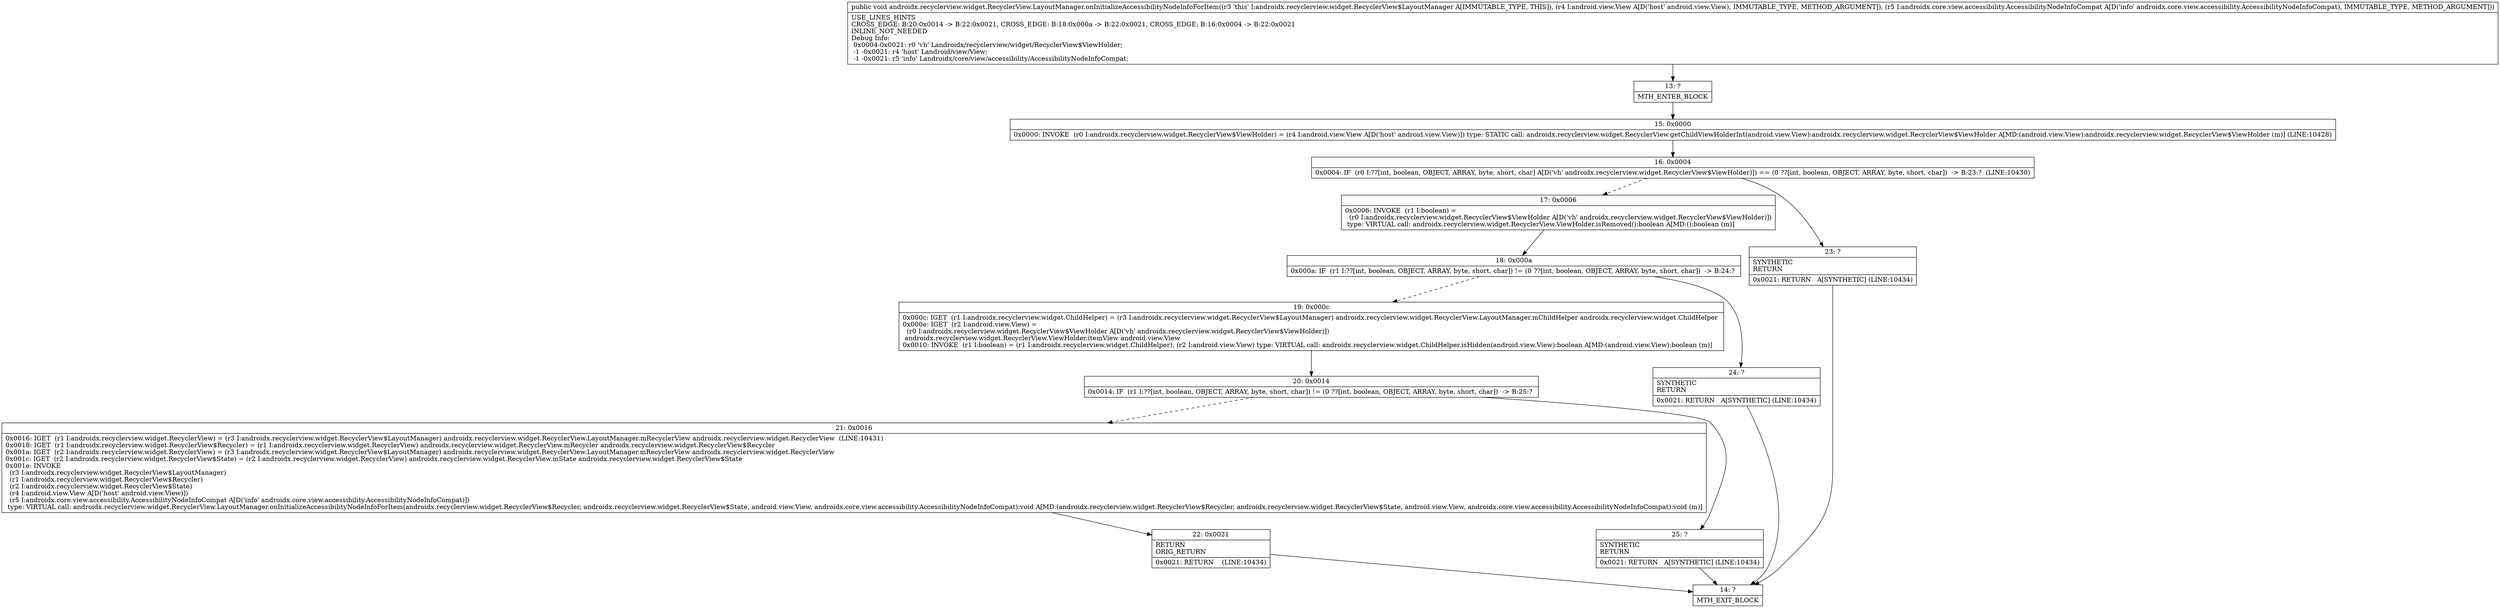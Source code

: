 digraph "CFG forandroidx.recyclerview.widget.RecyclerView.LayoutManager.onInitializeAccessibilityNodeInfoForItem(Landroid\/view\/View;Landroidx\/core\/view\/accessibility\/AccessibilityNodeInfoCompat;)V" {
Node_13 [shape=record,label="{13\:\ ?|MTH_ENTER_BLOCK\l}"];
Node_15 [shape=record,label="{15\:\ 0x0000|0x0000: INVOKE  (r0 I:androidx.recyclerview.widget.RecyclerView$ViewHolder) = (r4 I:android.view.View A[D('host' android.view.View)]) type: STATIC call: androidx.recyclerview.widget.RecyclerView.getChildViewHolderInt(android.view.View):androidx.recyclerview.widget.RecyclerView$ViewHolder A[MD:(android.view.View):androidx.recyclerview.widget.RecyclerView$ViewHolder (m)] (LINE:10428)\l}"];
Node_16 [shape=record,label="{16\:\ 0x0004|0x0004: IF  (r0 I:??[int, boolean, OBJECT, ARRAY, byte, short, char] A[D('vh' androidx.recyclerview.widget.RecyclerView$ViewHolder)]) == (0 ??[int, boolean, OBJECT, ARRAY, byte, short, char])  \-\> B:23:?  (LINE:10430)\l}"];
Node_17 [shape=record,label="{17\:\ 0x0006|0x0006: INVOKE  (r1 I:boolean) = \l  (r0 I:androidx.recyclerview.widget.RecyclerView$ViewHolder A[D('vh' androidx.recyclerview.widget.RecyclerView$ViewHolder)])\l type: VIRTUAL call: androidx.recyclerview.widget.RecyclerView.ViewHolder.isRemoved():boolean A[MD:():boolean (m)]\l}"];
Node_18 [shape=record,label="{18\:\ 0x000a|0x000a: IF  (r1 I:??[int, boolean, OBJECT, ARRAY, byte, short, char]) != (0 ??[int, boolean, OBJECT, ARRAY, byte, short, char])  \-\> B:24:? \l}"];
Node_19 [shape=record,label="{19\:\ 0x000c|0x000c: IGET  (r1 I:androidx.recyclerview.widget.ChildHelper) = (r3 I:androidx.recyclerview.widget.RecyclerView$LayoutManager) androidx.recyclerview.widget.RecyclerView.LayoutManager.mChildHelper androidx.recyclerview.widget.ChildHelper \l0x000e: IGET  (r2 I:android.view.View) = \l  (r0 I:androidx.recyclerview.widget.RecyclerView$ViewHolder A[D('vh' androidx.recyclerview.widget.RecyclerView$ViewHolder)])\l androidx.recyclerview.widget.RecyclerView.ViewHolder.itemView android.view.View \l0x0010: INVOKE  (r1 I:boolean) = (r1 I:androidx.recyclerview.widget.ChildHelper), (r2 I:android.view.View) type: VIRTUAL call: androidx.recyclerview.widget.ChildHelper.isHidden(android.view.View):boolean A[MD:(android.view.View):boolean (m)]\l}"];
Node_20 [shape=record,label="{20\:\ 0x0014|0x0014: IF  (r1 I:??[int, boolean, OBJECT, ARRAY, byte, short, char]) != (0 ??[int, boolean, OBJECT, ARRAY, byte, short, char])  \-\> B:25:? \l}"];
Node_21 [shape=record,label="{21\:\ 0x0016|0x0016: IGET  (r1 I:androidx.recyclerview.widget.RecyclerView) = (r3 I:androidx.recyclerview.widget.RecyclerView$LayoutManager) androidx.recyclerview.widget.RecyclerView.LayoutManager.mRecyclerView androidx.recyclerview.widget.RecyclerView  (LINE:10431)\l0x0018: IGET  (r1 I:androidx.recyclerview.widget.RecyclerView$Recycler) = (r1 I:androidx.recyclerview.widget.RecyclerView) androidx.recyclerview.widget.RecyclerView.mRecycler androidx.recyclerview.widget.RecyclerView$Recycler \l0x001a: IGET  (r2 I:androidx.recyclerview.widget.RecyclerView) = (r3 I:androidx.recyclerview.widget.RecyclerView$LayoutManager) androidx.recyclerview.widget.RecyclerView.LayoutManager.mRecyclerView androidx.recyclerview.widget.RecyclerView \l0x001c: IGET  (r2 I:androidx.recyclerview.widget.RecyclerView$State) = (r2 I:androidx.recyclerview.widget.RecyclerView) androidx.recyclerview.widget.RecyclerView.mState androidx.recyclerview.widget.RecyclerView$State \l0x001e: INVOKE  \l  (r3 I:androidx.recyclerview.widget.RecyclerView$LayoutManager)\l  (r1 I:androidx.recyclerview.widget.RecyclerView$Recycler)\l  (r2 I:androidx.recyclerview.widget.RecyclerView$State)\l  (r4 I:android.view.View A[D('host' android.view.View)])\l  (r5 I:androidx.core.view.accessibility.AccessibilityNodeInfoCompat A[D('info' androidx.core.view.accessibility.AccessibilityNodeInfoCompat)])\l type: VIRTUAL call: androidx.recyclerview.widget.RecyclerView.LayoutManager.onInitializeAccessibilityNodeInfoForItem(androidx.recyclerview.widget.RecyclerView$Recycler, androidx.recyclerview.widget.RecyclerView$State, android.view.View, androidx.core.view.accessibility.AccessibilityNodeInfoCompat):void A[MD:(androidx.recyclerview.widget.RecyclerView$Recycler, androidx.recyclerview.widget.RecyclerView$State, android.view.View, androidx.core.view.accessibility.AccessibilityNodeInfoCompat):void (m)]\l}"];
Node_22 [shape=record,label="{22\:\ 0x0021|RETURN\lORIG_RETURN\l|0x0021: RETURN    (LINE:10434)\l}"];
Node_14 [shape=record,label="{14\:\ ?|MTH_EXIT_BLOCK\l}"];
Node_25 [shape=record,label="{25\:\ ?|SYNTHETIC\lRETURN\l|0x0021: RETURN   A[SYNTHETIC] (LINE:10434)\l}"];
Node_24 [shape=record,label="{24\:\ ?|SYNTHETIC\lRETURN\l|0x0021: RETURN   A[SYNTHETIC] (LINE:10434)\l}"];
Node_23 [shape=record,label="{23\:\ ?|SYNTHETIC\lRETURN\l|0x0021: RETURN   A[SYNTHETIC] (LINE:10434)\l}"];
MethodNode[shape=record,label="{public void androidx.recyclerview.widget.RecyclerView.LayoutManager.onInitializeAccessibilityNodeInfoForItem((r3 'this' I:androidx.recyclerview.widget.RecyclerView$LayoutManager A[IMMUTABLE_TYPE, THIS]), (r4 I:android.view.View A[D('host' android.view.View), IMMUTABLE_TYPE, METHOD_ARGUMENT]), (r5 I:androidx.core.view.accessibility.AccessibilityNodeInfoCompat A[D('info' androidx.core.view.accessibility.AccessibilityNodeInfoCompat), IMMUTABLE_TYPE, METHOD_ARGUMENT]))  | USE_LINES_HINTS\lCROSS_EDGE: B:20:0x0014 \-\> B:22:0x0021, CROSS_EDGE: B:18:0x000a \-\> B:22:0x0021, CROSS_EDGE: B:16:0x0004 \-\> B:22:0x0021\lINLINE_NOT_NEEDED\lDebug Info:\l  0x0004\-0x0021: r0 'vh' Landroidx\/recyclerview\/widget\/RecyclerView$ViewHolder;\l  \-1 \-0x0021: r4 'host' Landroid\/view\/View;\l  \-1 \-0x0021: r5 'info' Landroidx\/core\/view\/accessibility\/AccessibilityNodeInfoCompat;\l}"];
MethodNode -> Node_13;Node_13 -> Node_15;
Node_15 -> Node_16;
Node_16 -> Node_17[style=dashed];
Node_16 -> Node_23;
Node_17 -> Node_18;
Node_18 -> Node_19[style=dashed];
Node_18 -> Node_24;
Node_19 -> Node_20;
Node_20 -> Node_21[style=dashed];
Node_20 -> Node_25;
Node_21 -> Node_22;
Node_22 -> Node_14;
Node_25 -> Node_14;
Node_24 -> Node_14;
Node_23 -> Node_14;
}

